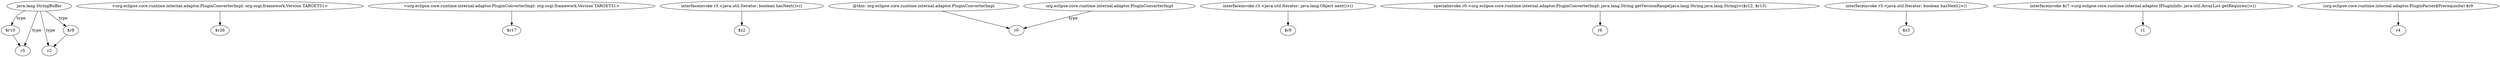 digraph g {
0[label="java.lang.StringBuffer"]
1[label="$r10"]
0->1[label="type"]
2[label="<org.eclipse.core.runtime.internal.adaptor.PluginConverterImpl: org.osgi.framework.Version TARGET31>"]
3[label="$r26"]
2->3[label=""]
4[label="r2"]
0->4[label="type"]
5[label="<org.eclipse.core.runtime.internal.adaptor.PluginConverterImpl: org.osgi.framework.Version TARGET31>"]
6[label="$r17"]
5->6[label=""]
7[label="$r8"]
0->7[label="type"]
8[label="interfaceinvoke r3.<java.util.Iterator: boolean hasNext()>()"]
9[label="$z2"]
8->9[label=""]
10[label="@this: org.eclipse.core.runtime.internal.adaptor.PluginConverterImpl"]
11[label="r0"]
10->11[label=""]
12[label="interfaceinvoke r3.<java.util.Iterator: java.lang.Object next()>()"]
13[label="$r9"]
12->13[label=""]
14[label="org.eclipse.core.runtime.internal.adaptor.PluginConverterImpl"]
14->11[label="type"]
15[label="specialinvoke r0.<org.eclipse.core.runtime.internal.adaptor.PluginConverterImpl: java.lang.String getVersionRange(java.lang.String,java.lang.String)>($r12, $r13)"]
16[label="r6"]
15->16[label=""]
17[label="interfaceinvoke r3.<java.util.Iterator: boolean hasNext()>()"]
18[label="$z3"]
17->18[label=""]
19[label="r5"]
1->19[label=""]
20[label="interfaceinvoke $r7.<org.eclipse.core.runtime.internal.adaptor.IPluginInfo: java.util.ArrayList getRequires()>()"]
21[label="r1"]
20->21[label=""]
0->19[label="type"]
22[label="(org.eclipse.core.runtime.internal.adaptor.PluginParser$Prerequisite) $r9"]
23[label="r4"]
22->23[label=""]
7->4[label=""]
}